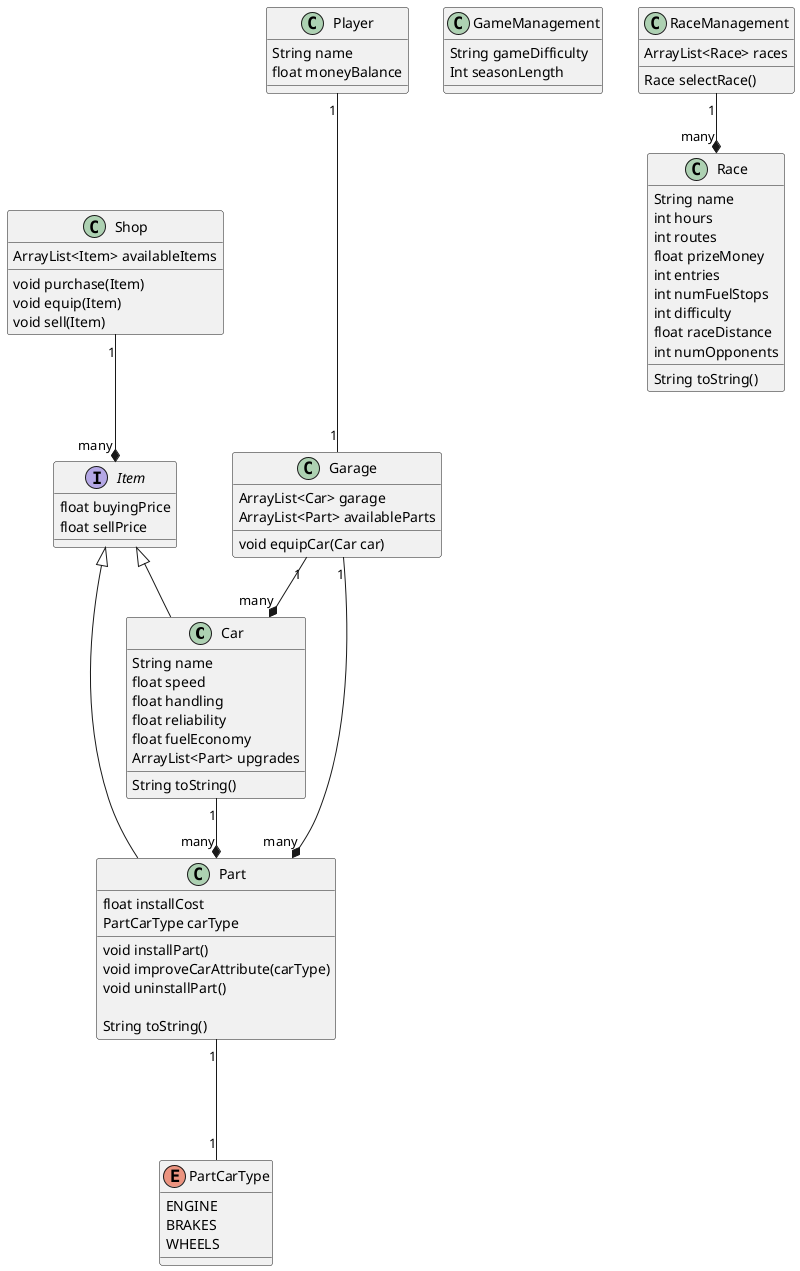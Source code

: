 @startuml

Class Car {
    String name
    float speed
    float handling  
    float reliability
    float fuelEconomy
    ArrayList<Part> upgrades

    String toString()

    
}

Interface Item {
    float buyingPrice
    float sellPrice
    
}
'find special arrow for interace

Item <|-- Car
Item <|-- Part

Class Player {
    String name
    float moneyBalance
    
}

Class GameManagement {
    String gameDifficulty
    Int seasonLength

}

Class Shop {
    ArrayList<Item> availableItems

    void purchase(Item)
    void equip(Item)
    void sell(Item)
}

Class Garage {
    ArrayList<Car> garage
    ArrayList<Part> availableParts
    
    void equipCar(Car car)
}

Garage "1" --* "many" Car
Car "1" --* "many" Part
Garage "1" --* "many" Part
Shop "1" --* "many" Item

Player "1" --- "1" Garage

Enum PartCarType{
    ENGINE
    BRAKES
    WHEELS

}

Class Part {
    float installCost
    PartCarType carType

    void installPart()
    void improveCarAttribute(carType)
    void uninstallPart()

    String toString()
}

Part "1" --- "1" PartCarType

Class RaceManagement {
    ArrayList<Race> races

    Race selectRace()
}

RaceManagement "1" --* "many" Race

Class Race {
    String name
    int hours
    int routes
    float prizeMoney
    int entries
    int numFuelStops
    int difficulty
    float raceDistance
    int numOpponents

    String toString()
}


@enduml
